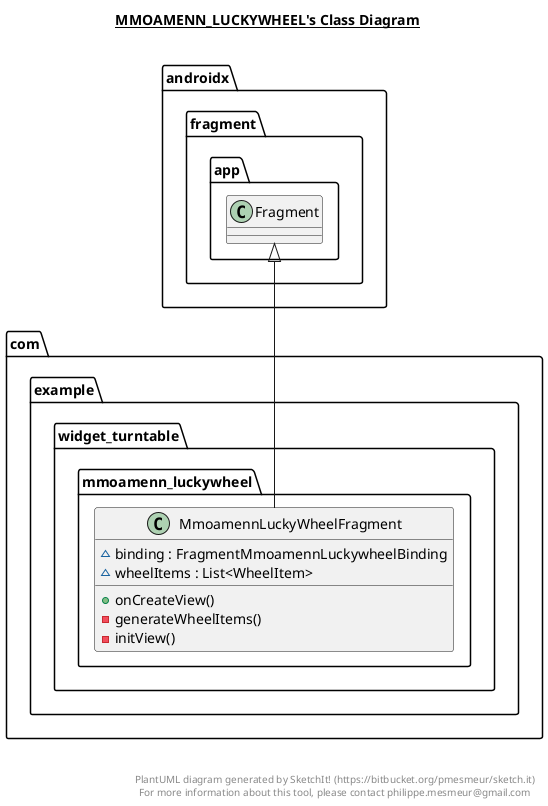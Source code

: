 @startuml

title __MMOAMENN_LUCKYWHEEL's Class Diagram__\n

  namespace com.example.widget_turntable {
    namespace mmoamenn_luckywheel {
      class com.example.widget_turntable.mmoamenn_luckywheel.MmoamennLuckyWheelFragment {
          ~ binding : FragmentMmoamennLuckywheelBinding
          ~ wheelItems : List<WheelItem>
          + onCreateView()
          - generateWheelItems()
          - initView()
      }
    }
  }
  

  com.example.widget_turntable.mmoamenn_luckywheel.MmoamennLuckyWheelFragment -up-|> androidx.fragment.app.Fragment


right footer


PlantUML diagram generated by SketchIt! (https://bitbucket.org/pmesmeur/sketch.it)
For more information about this tool, please contact philippe.mesmeur@gmail.com
endfooter

@enduml
